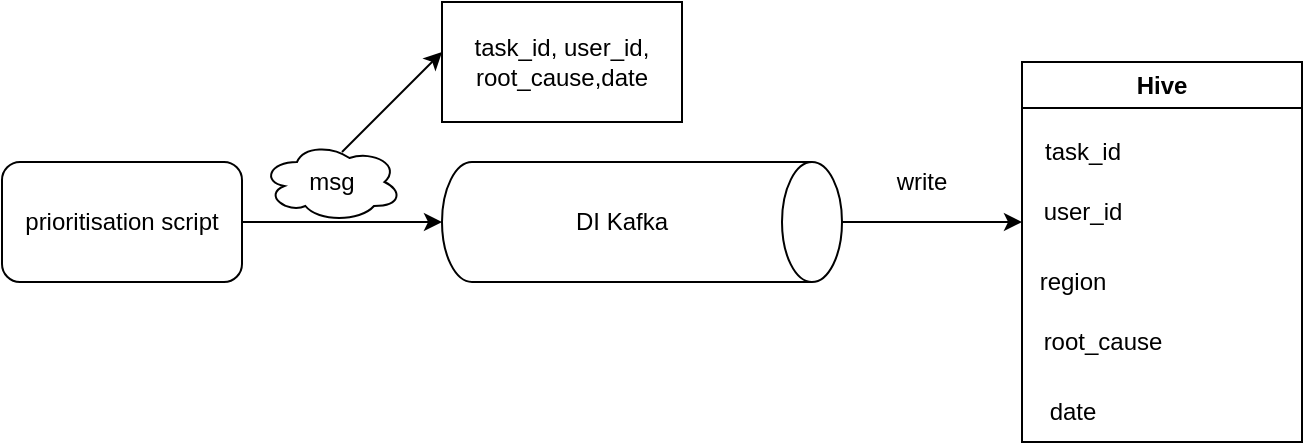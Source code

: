 <mxfile version="21.1.7" type="github">
  <diagram name="第 1 页" id="6C8LDCqFkHniLUepePuR">
    <mxGraphModel dx="1546" dy="782" grid="1" gridSize="10" guides="1" tooltips="1" connect="1" arrows="1" fold="1" page="1" pageScale="1" pageWidth="3300" pageHeight="4681" math="0" shadow="0">
      <root>
        <mxCell id="0" />
        <mxCell id="1" parent="0" />
        <mxCell id="AYeVIFecaO4NZ5Z84dO0-1" value="" style="shape=cylinder3;whiteSpace=wrap;html=1;boundedLbl=1;backgroundOutline=1;size=15;rotation=90;" parent="1" vertex="1">
          <mxGeometry x="780" y="260" width="60" height="200" as="geometry" />
        </mxCell>
        <mxCell id="AYeVIFecaO4NZ5Z84dO0-3" value="DI Kafka" style="text;html=1;strokeColor=none;fillColor=none;align=center;verticalAlign=middle;whiteSpace=wrap;rounded=0;" parent="1" vertex="1">
          <mxGeometry x="770" y="345" width="60" height="30" as="geometry" />
        </mxCell>
        <mxCell id="AYeVIFecaO4NZ5Z84dO0-4" value="prioritisation script" style="rounded=1;whiteSpace=wrap;html=1;" parent="1" vertex="1">
          <mxGeometry x="490" y="330" width="120" height="60" as="geometry" />
        </mxCell>
        <mxCell id="AYeVIFecaO4NZ5Z84dO0-5" value="" style="endArrow=classic;html=1;rounded=0;exitX=1;exitY=0.5;exitDx=0;exitDy=0;entryX=0.5;entryY=1;entryDx=0;entryDy=0;entryPerimeter=0;" parent="1" source="AYeVIFecaO4NZ5Z84dO0-4" target="AYeVIFecaO4NZ5Z84dO0-1" edge="1">
          <mxGeometry width="50" height="50" relative="1" as="geometry">
            <mxPoint x="760" y="430" as="sourcePoint" />
            <mxPoint x="810" y="380" as="targetPoint" />
          </mxGeometry>
        </mxCell>
        <mxCell id="AYeVIFecaO4NZ5Z84dO0-6" value="msg" style="ellipse;shape=cloud;whiteSpace=wrap;html=1;" parent="1" vertex="1">
          <mxGeometry x="620" y="320" width="70" height="40" as="geometry" />
        </mxCell>
        <mxCell id="AYeVIFecaO4NZ5Z84dO0-7" value="" style="endArrow=classic;html=1;rounded=0;exitX=0.5;exitY=0;exitDx=0;exitDy=0;exitPerimeter=0;" parent="1" source="AYeVIFecaO4NZ5Z84dO0-1" edge="1">
          <mxGeometry width="50" height="50" relative="1" as="geometry">
            <mxPoint x="760" y="430" as="sourcePoint" />
            <mxPoint x="1000" y="360" as="targetPoint" />
          </mxGeometry>
        </mxCell>
        <mxCell id="AYeVIFecaO4NZ5Z84dO0-13" value="write" style="text;html=1;strokeColor=none;fillColor=none;align=center;verticalAlign=middle;whiteSpace=wrap;rounded=0;" parent="1" vertex="1">
          <mxGeometry x="920" y="325" width="60" height="30" as="geometry" />
        </mxCell>
        <mxCell id="AYeVIFecaO4NZ5Z84dO0-14" value="" style="endArrow=classic;html=1;rounded=0;" parent="1" edge="1">
          <mxGeometry width="50" height="50" relative="1" as="geometry">
            <mxPoint x="660" y="325" as="sourcePoint" />
            <mxPoint x="710" y="275" as="targetPoint" />
          </mxGeometry>
        </mxCell>
        <mxCell id="AYeVIFecaO4NZ5Z84dO0-15" value="task_id, user_id, root_cause,date" style="rounded=0;whiteSpace=wrap;html=1;" parent="1" vertex="1">
          <mxGeometry x="710" y="250" width="120" height="60" as="geometry" />
        </mxCell>
        <mxCell id="AYeVIFecaO4NZ5Z84dO0-20" value="Hive" style="swimlane;whiteSpace=wrap;html=1;" parent="1" vertex="1">
          <mxGeometry x="1000" y="280" width="140" height="190" as="geometry" />
        </mxCell>
        <mxCell id="AYeVIFecaO4NZ5Z84dO0-21" value="task_id" style="text;html=1;align=center;verticalAlign=middle;resizable=0;points=[];autosize=1;strokeColor=none;fillColor=none;" parent="AYeVIFecaO4NZ5Z84dO0-20" vertex="1">
          <mxGeometry y="30" width="60" height="30" as="geometry" />
        </mxCell>
        <mxCell id="AYeVIFecaO4NZ5Z84dO0-22" value="user_id" style="text;html=1;align=center;verticalAlign=middle;resizable=0;points=[];autosize=1;strokeColor=none;fillColor=none;" parent="AYeVIFecaO4NZ5Z84dO0-20" vertex="1">
          <mxGeometry y="60" width="60" height="30" as="geometry" />
        </mxCell>
        <mxCell id="AYeVIFecaO4NZ5Z84dO0-23" value="root_cause" style="text;html=1;align=center;verticalAlign=middle;resizable=0;points=[];autosize=1;strokeColor=none;fillColor=none;" parent="AYeVIFecaO4NZ5Z84dO0-20" vertex="1">
          <mxGeometry y="125" width="80" height="30" as="geometry" />
        </mxCell>
        <mxCell id="AYeVIFecaO4NZ5Z84dO0-24" value="date" style="text;html=1;align=center;verticalAlign=middle;resizable=0;points=[];autosize=1;strokeColor=none;fillColor=none;" parent="AYeVIFecaO4NZ5Z84dO0-20" vertex="1">
          <mxGeometry y="160" width="50" height="30" as="geometry" />
        </mxCell>
        <mxCell id="Yd3Y5t1rF7fTleYb4b1B-1" value="region" style="text;html=1;align=center;verticalAlign=middle;resizable=0;points=[];autosize=1;strokeColor=none;fillColor=none;" vertex="1" parent="AYeVIFecaO4NZ5Z84dO0-20">
          <mxGeometry x="-5" y="95" width="60" height="30" as="geometry" />
        </mxCell>
      </root>
    </mxGraphModel>
  </diagram>
</mxfile>
